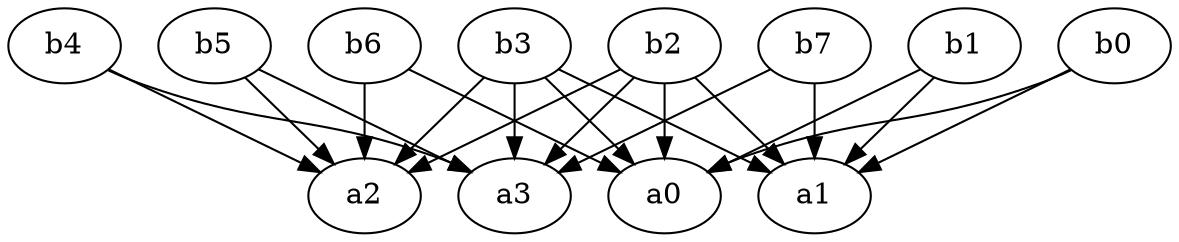 digraph g_1_11_scr_0001 /* seed: 4871 46795 47370 */ {
b4 -> a2;
b4 -> a3;
b5 -> a2;
b5 -> a3;
b3 -> a1;
b3 -> a0;
b3 -> a2;
b3 -> a3;
b2 -> a1;
b2 -> a0;
b2 -> a2;
b2 -> a3;
b7 -> a1;
b7 -> a3;
b6 -> a0;
b6 -> a2;
b1 -> a1;
b1 -> a0;
b0 -> a1;
b0 -> a0;
}
